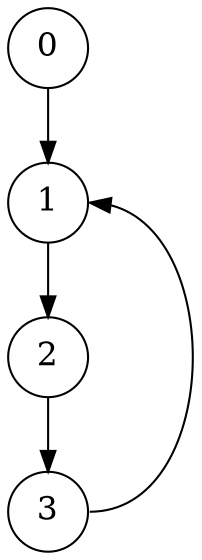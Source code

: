 // 4, [[1,0],[2,1],[3,2],[1,3]]
// False

digraph "3b" {
    graph [dpi=300]
    layout="dot"

    node [shape="circle", fontsize=16]
    0, 1, 2, 3

    0 -> 1 -> 2 -> 3 [weight=2]
    3:e -> 1:e
}

